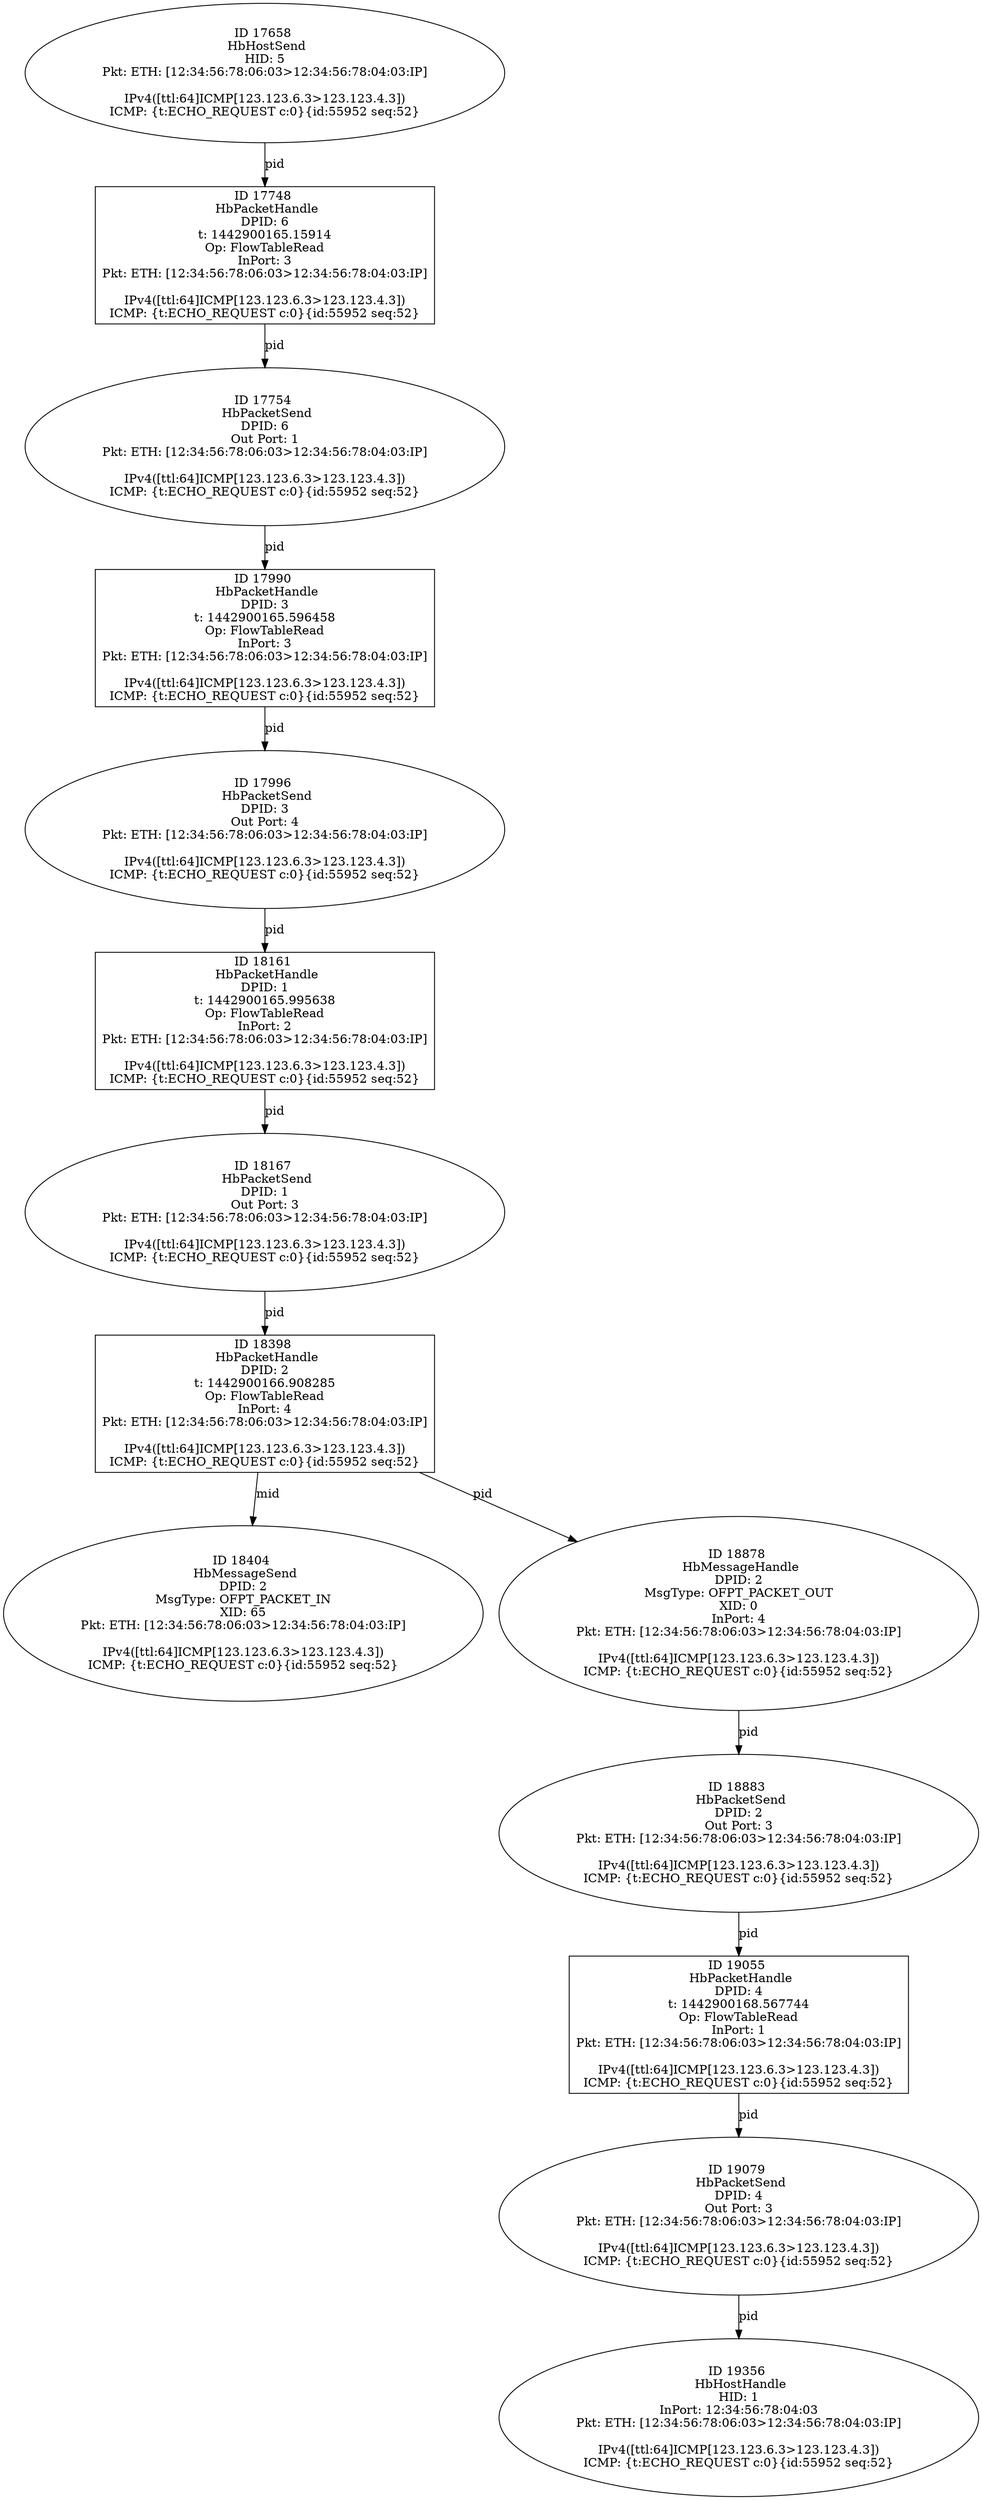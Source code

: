 strict digraph G {
18883 [shape=oval, event=<hb_events.HbPacketSend object at 0x10bf2bb90>, label="ID 18883 
 HbPacketSend
DPID: 2
Out Port: 3
Pkt: ETH: [12:34:56:78:06:03>12:34:56:78:04:03:IP]

IPv4([ttl:64]ICMP[123.123.6.3>123.123.4.3])
ICMP: {t:ECHO_REQUEST c:0}{id:55952 seq:52}"];
18404 [shape=oval, event=<hb_events.HbMessageSend object at 0x10bc1a890>, label="ID 18404 
 HbMessageSend
DPID: 2
MsgType: OFPT_PACKET_IN
XID: 65
Pkt: ETH: [12:34:56:78:06:03>12:34:56:78:04:03:IP]

IPv4([ttl:64]ICMP[123.123.6.3>123.123.4.3])
ICMP: {t:ECHO_REQUEST c:0}{id:55952 seq:52}"];
17990 [shape=box, event=<hb_events.HbPacketHandle object at 0x10b9f4c10>, label="ID 17990 
 HbPacketHandle
DPID: 3
t: 1442900165.596458
Op: FlowTableRead
InPort: 3
Pkt: ETH: [12:34:56:78:06:03>12:34:56:78:04:03:IP]

IPv4([ttl:64]ICMP[123.123.6.3>123.123.4.3])
ICMP: {t:ECHO_REQUEST c:0}{id:55952 seq:52}"];
19079 [shape=oval, event=<hb_events.HbPacketSend object at 0x10bfe9710>, label="ID 19079 
 HbPacketSend
DPID: 4
Out Port: 3
Pkt: ETH: [12:34:56:78:06:03>12:34:56:78:04:03:IP]

IPv4([ttl:64]ICMP[123.123.6.3>123.123.4.3])
ICMP: {t:ECHO_REQUEST c:0}{id:55952 seq:52}"];
17996 [shape=oval, event=<hb_events.HbPacketSend object at 0x10b9f4e50>, label="ID 17996 
 HbPacketSend
DPID: 3
Out Port: 4
Pkt: ETH: [12:34:56:78:06:03>12:34:56:78:04:03:IP]

IPv4([ttl:64]ICMP[123.123.6.3>123.123.4.3])
ICMP: {t:ECHO_REQUEST c:0}{id:55952 seq:52}"];
19055 [shape=box, event=<hb_events.HbPacketHandle object at 0x10bfe2d90>, label="ID 19055 
 HbPacketHandle
DPID: 4
t: 1442900168.567744
Op: FlowTableRead
InPort: 1
Pkt: ETH: [12:34:56:78:06:03>12:34:56:78:04:03:IP]

IPv4([ttl:64]ICMP[123.123.6.3>123.123.4.3])
ICMP: {t:ECHO_REQUEST c:0}{id:55952 seq:52}"];
18161 [shape=box, event=<hb_events.HbPacketHandle object at 0x10bad7810>, label="ID 18161 
 HbPacketHandle
DPID: 1
t: 1442900165.995638
Op: FlowTableRead
InPort: 2
Pkt: ETH: [12:34:56:78:06:03>12:34:56:78:04:03:IP]

IPv4([ttl:64]ICMP[123.123.6.3>123.123.4.3])
ICMP: {t:ECHO_REQUEST c:0}{id:55952 seq:52}"];
17748 [shape=box, event=<hb_events.HbPacketHandle object at 0x10b8bee50>, label="ID 17748 
 HbPacketHandle
DPID: 6
t: 1442900165.15914
Op: FlowTableRead
InPort: 3
Pkt: ETH: [12:34:56:78:06:03>12:34:56:78:04:03:IP]

IPv4([ttl:64]ICMP[123.123.6.3>123.123.4.3])
ICMP: {t:ECHO_REQUEST c:0}{id:55952 seq:52}"];
18398 [shape=box, event=<hb_events.HbPacketHandle object at 0x10bc1a1d0>, label="ID 18398 
 HbPacketHandle
DPID: 2
t: 1442900166.908285
Op: FlowTableRead
InPort: 4
Pkt: ETH: [12:34:56:78:06:03>12:34:56:78:04:03:IP]

IPv4([ttl:64]ICMP[123.123.6.3>123.123.4.3])
ICMP: {t:ECHO_REQUEST c:0}{id:55952 seq:52}"];
18167 [shape=oval, event=<hb_events.HbPacketSend object at 0x10bad7650>, label="ID 18167 
 HbPacketSend
DPID: 1
Out Port: 3
Pkt: ETH: [12:34:56:78:06:03>12:34:56:78:04:03:IP]

IPv4([ttl:64]ICMP[123.123.6.3>123.123.4.3])
ICMP: {t:ECHO_REQUEST c:0}{id:55952 seq:52}"];
17658 [shape=oval, event=<hb_events.HbHostSend object at 0x10b849e10>, label="ID 17658 
 HbHostSend
HID: 5
Pkt: ETH: [12:34:56:78:06:03>12:34:56:78:04:03:IP]

IPv4([ttl:64]ICMP[123.123.6.3>123.123.4.3])
ICMP: {t:ECHO_REQUEST c:0}{id:55952 seq:52}"];
19356 [shape=oval, event=<hb_events.HbHostHandle object at 0x10c0fd9d0>, label="ID 19356 
 HbHostHandle
HID: 1
InPort: 12:34:56:78:04:03
Pkt: ETH: [12:34:56:78:06:03>12:34:56:78:04:03:IP]

IPv4([ttl:64]ICMP[123.123.6.3>123.123.4.3])
ICMP: {t:ECHO_REQUEST c:0}{id:55952 seq:52}"];
17754 [shape=oval, event=<hb_events.HbPacketSend object at 0x10b8c33d0>, label="ID 17754 
 HbPacketSend
DPID: 6
Out Port: 1
Pkt: ETH: [12:34:56:78:06:03>12:34:56:78:04:03:IP]

IPv4([ttl:64]ICMP[123.123.6.3>123.123.4.3])
ICMP: {t:ECHO_REQUEST c:0}{id:55952 seq:52}"];
18878 [shape=oval, event=<hb_events.HbMessageHandle object at 0x10bf1ed50>, label="ID 18878 
 HbMessageHandle
DPID: 2
MsgType: OFPT_PACKET_OUT
XID: 0
InPort: 4
Pkt: ETH: [12:34:56:78:06:03>12:34:56:78:04:03:IP]

IPv4([ttl:64]ICMP[123.123.6.3>123.123.4.3])
ICMP: {t:ECHO_REQUEST c:0}{id:55952 seq:52}"];
18883 -> 19055  [rel=pid, label=pid];
17990 -> 17996  [rel=pid, label=pid];
19079 -> 19356  [rel=pid, label=pid];
17996 -> 18161  [rel=pid, label=pid];
19055 -> 19079  [rel=pid, label=pid];
18161 -> 18167  [rel=pid, label=pid];
17748 -> 17754  [rel=pid, label=pid];
18878 -> 18883  [rel=pid, label=pid];
18167 -> 18398  [rel=pid, label=pid];
17658 -> 17748  [rel=pid, label=pid];
17754 -> 17990  [rel=pid, label=pid];
18398 -> 18404  [rel=mid, label=mid];
18398 -> 18878  [rel=pid, label=pid];
}

